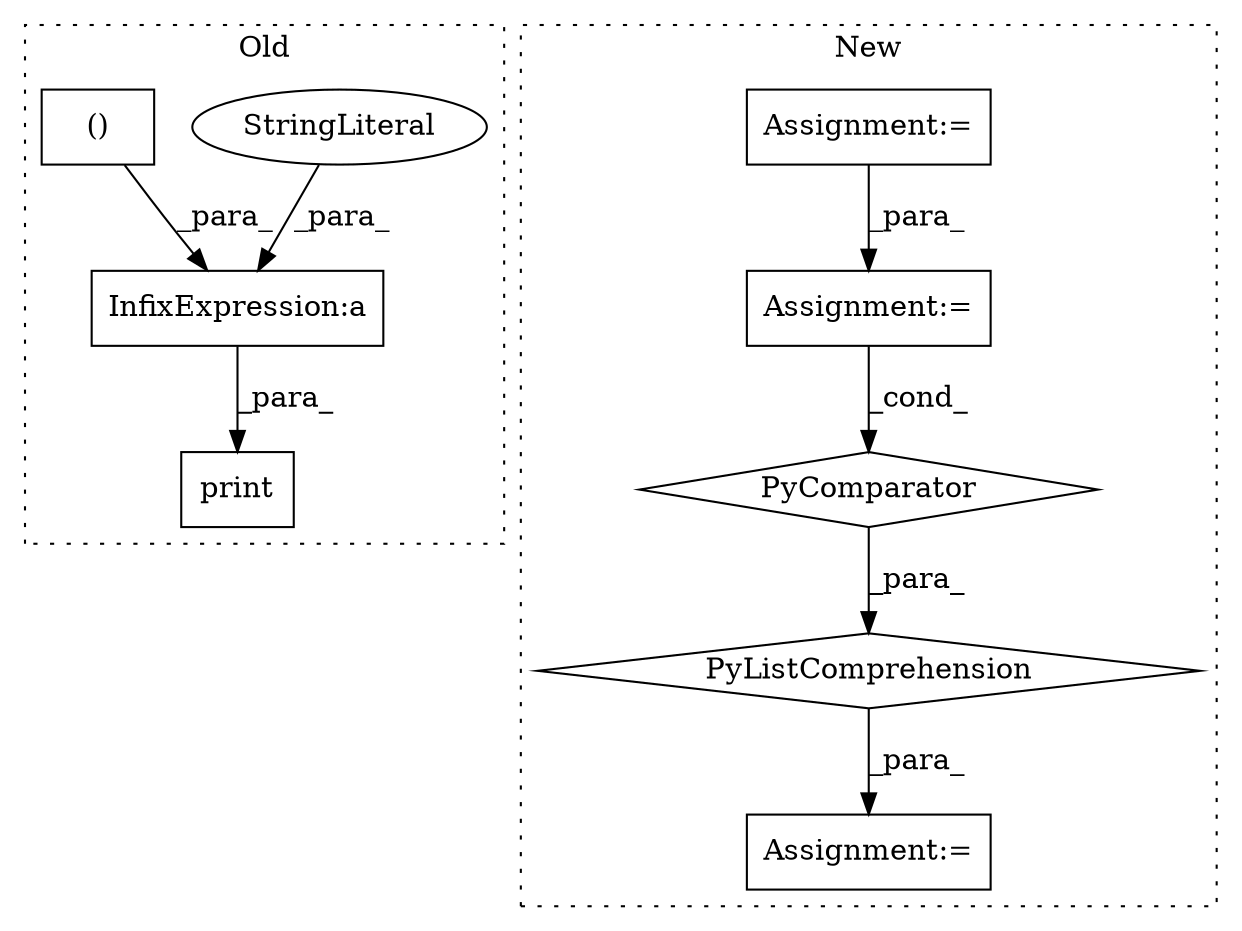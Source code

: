 digraph G {
subgraph cluster0 {
1 [label="print" a="32" s="1680,1775" l="6,2" shape="box"];
7 [label="InfixExpression:a" a="27" s="1713" l="12" shape="box"];
8 [label="StringLiteral" a="45" s="1686" l="27" shape="ellipse"];
9 [label="()" a="106" s="1725" l="50" shape="box"];
label = "Old";
style="dotted";
}
subgraph cluster1 {
2 [label="PyComparator" a="113" s="2222" l="32" shape="diamond"];
3 [label="Assignment:=" a="7" s="2099" l="21" shape="box"];
4 [label="Assignment:=" a="7" s="2430" l="23" shape="box"];
5 [label="PyListComprehension" a="109" s="2148" l="114" shape="diamond"];
6 [label="Assignment:=" a="7" s="1516" l="2" shape="box"];
label = "New";
style="dotted";
}
2 -> 5 [label="_para_"];
3 -> 2 [label="_cond_"];
5 -> 4 [label="_para_"];
6 -> 3 [label="_para_"];
7 -> 1 [label="_para_"];
8 -> 7 [label="_para_"];
9 -> 7 [label="_para_"];
}